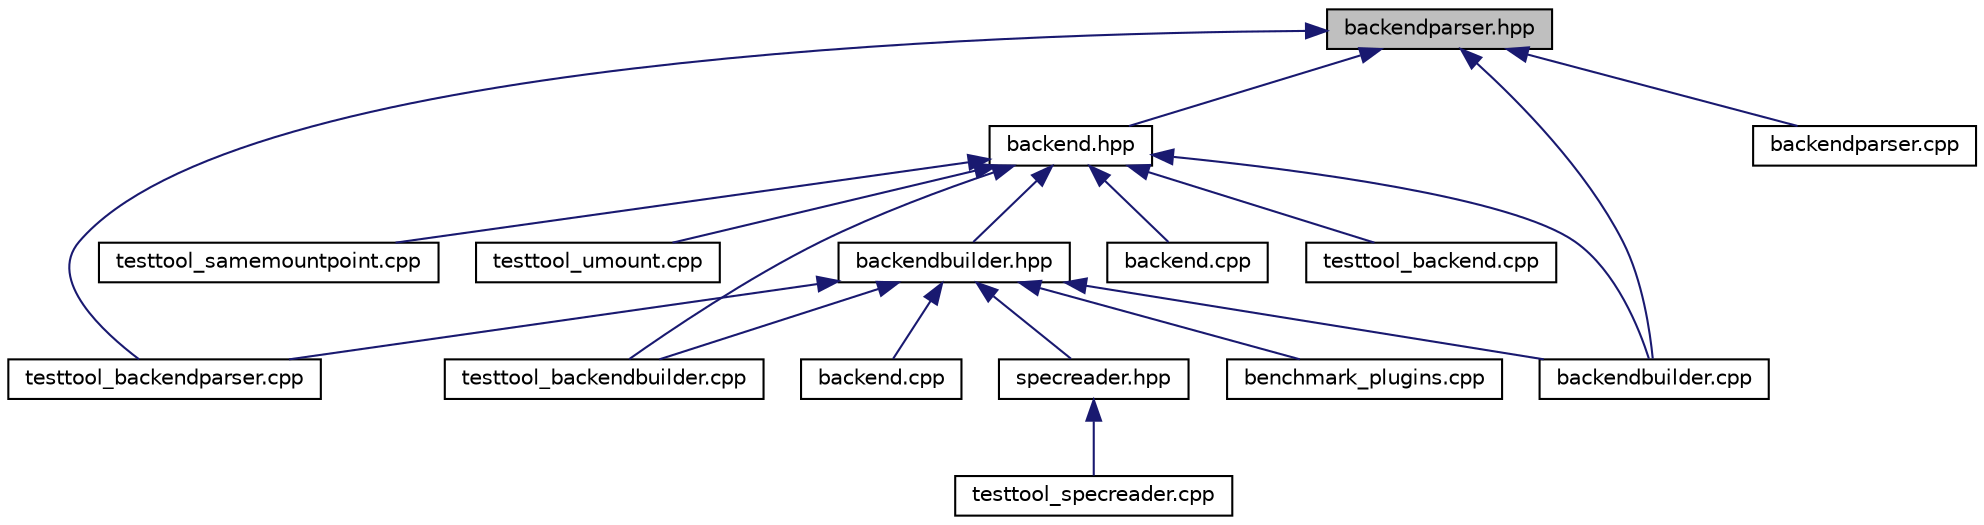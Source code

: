 digraph "backendparser.hpp"
{
  edge [fontname="Helvetica",fontsize="10",labelfontname="Helvetica",labelfontsize="10"];
  node [fontname="Helvetica",fontsize="10",shape=record];
  Node23 [label="backendparser.hpp",height=0.2,width=0.4,color="black", fillcolor="grey75", style="filled", fontcolor="black"];
  Node23 -> Node24 [dir="back",color="midnightblue",fontsize="10",style="solid",fontname="Helvetica"];
  Node24 [label="backend.hpp",height=0.2,width=0.4,color="black", fillcolor="white", style="filled",URL="$backend_8hpp.html",tooltip="Implements a way to deal with a backend. "];
  Node24 -> Node25 [dir="back",color="midnightblue",fontsize="10",style="solid",fontname="Helvetica"];
  Node25 [label="backendbuilder.hpp",height=0.2,width=0.4,color="black", fillcolor="white", style="filled",URL="$backendbuilder_8hpp.html",tooltip="Implements a way to build backends. "];
  Node25 -> Node26 [dir="back",color="midnightblue",fontsize="10",style="solid",fontname="Helvetica"];
  Node26 [label="benchmark_plugins.cpp",height=0.2,width=0.4,color="black", fillcolor="white", style="filled",URL="$benchmark__plugins_8cpp.html",tooltip="benchmark for getenv "];
  Node25 -> Node27 [dir="back",color="midnightblue",fontsize="10",style="solid",fontname="Helvetica"];
  Node27 [label="backend.cpp",height=0.2,width=0.4,color="black", fillcolor="white", style="filled",URL="$examples_2backend_8cpp.html"];
  Node25 -> Node28 [dir="back",color="midnightblue",fontsize="10",style="solid",fontname="Helvetica"];
  Node28 [label="specreader.hpp",height=0.2,width=0.4,color="black", fillcolor="white", style="filled",URL="$specreader_8hpp.html",tooltip="Implements a way to read spec for mounting purposes. "];
  Node28 -> Node29 [dir="back",color="midnightblue",fontsize="10",style="solid",fontname="Helvetica"];
  Node29 [label="testtool_specreader.cpp",height=0.2,width=0.4,color="black", fillcolor="white", style="filled",URL="$testtool__specreader_8cpp.html",tooltip="Tests for the spec readerclass. "];
  Node25 -> Node30 [dir="back",color="midnightblue",fontsize="10",style="solid",fontname="Helvetica"];
  Node30 [label="backendbuilder.cpp",height=0.2,width=0.4,color="black", fillcolor="white", style="filled",URL="$backendbuilder_8cpp.html",tooltip="Implementation of backend builder. "];
  Node25 -> Node31 [dir="back",color="midnightblue",fontsize="10",style="solid",fontname="Helvetica"];
  Node31 [label="testtool_backendbuilder.cpp",height=0.2,width=0.4,color="black", fillcolor="white", style="filled",URL="$testtool__backendbuilder_8cpp.html",tooltip="Tests for the Backend builder class. "];
  Node25 -> Node32 [dir="back",color="midnightblue",fontsize="10",style="solid",fontname="Helvetica"];
  Node32 [label="testtool_backendparser.cpp",height=0.2,width=0.4,color="black", fillcolor="white", style="filled",URL="$testtool__backendparser_8cpp.html",tooltip="Tests for the Backend parser class. "];
  Node24 -> Node33 [dir="back",color="midnightblue",fontsize="10",style="solid",fontname="Helvetica"];
  Node33 [label="backend.cpp",height=0.2,width=0.4,color="black", fillcolor="white", style="filled",URL="$src_2backend_8cpp.html",tooltip="Implementation of backend. "];
  Node24 -> Node30 [dir="back",color="midnightblue",fontsize="10",style="solid",fontname="Helvetica"];
  Node24 -> Node34 [dir="back",color="midnightblue",fontsize="10",style="solid",fontname="Helvetica"];
  Node34 [label="testtool_backend.cpp",height=0.2,width=0.4,color="black", fillcolor="white", style="filled",URL="$testtool__backend_8cpp.html",tooltip="Tests for the Backend class. "];
  Node24 -> Node31 [dir="back",color="midnightblue",fontsize="10",style="solid",fontname="Helvetica"];
  Node24 -> Node35 [dir="back",color="midnightblue",fontsize="10",style="solid",fontname="Helvetica"];
  Node35 [label="testtool_samemountpoint.cpp",height=0.2,width=0.4,color="black", fillcolor="white", style="filled",URL="$testtool__samemountpoint_8cpp.html",tooltip="Tests for the Backend class. "];
  Node24 -> Node36 [dir="back",color="midnightblue",fontsize="10",style="solid",fontname="Helvetica"];
  Node36 [label="testtool_umount.cpp",height=0.2,width=0.4,color="black", fillcolor="white", style="filled",URL="$testtool__umount_8cpp.html",tooltip="Tests for the umount. "];
  Node23 -> Node30 [dir="back",color="midnightblue",fontsize="10",style="solid",fontname="Helvetica"];
  Node23 -> Node37 [dir="back",color="midnightblue",fontsize="10",style="solid",fontname="Helvetica"];
  Node37 [label="backendparser.cpp",height=0.2,width=0.4,color="black", fillcolor="white", style="filled",URL="$backendparser_8cpp.html",tooltip="Tests for the Backend parser class. "];
  Node23 -> Node32 [dir="back",color="midnightblue",fontsize="10",style="solid",fontname="Helvetica"];
}
